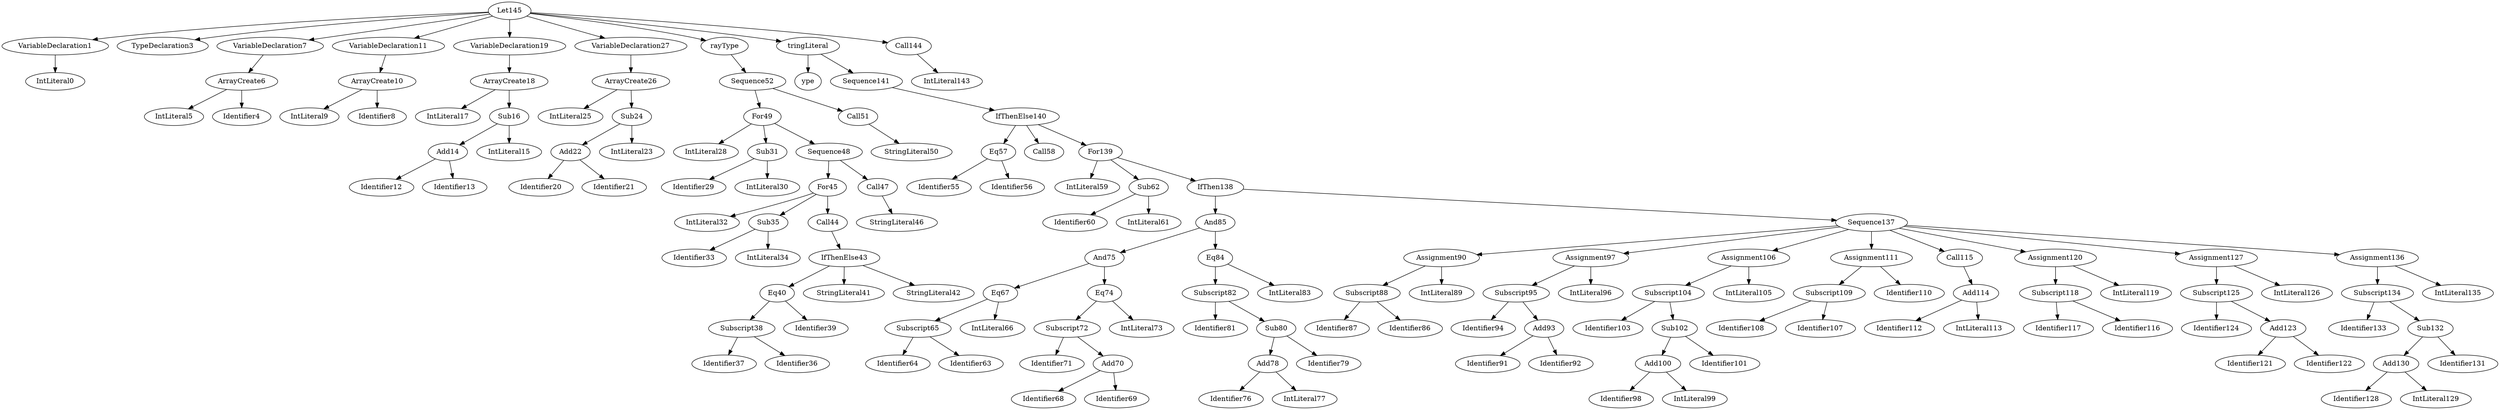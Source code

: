 digraph {
Let145
VariableDeclaration1
IntLiteral0
VariableDeclaration1->IntLiteral0
Let145->VariableDeclaration1
TypeDeclaration3
Let145->TypeDeclaration3
VariableDeclaration7
ArrayCreate6
IntLiteral5
ArrayCreate6->IntLiteral5
Identifier4
ArrayCreate6->Identifier4
VariableDeclaration7->ArrayCreate6
Let145->VariableDeclaration7
VariableDeclaration11
ArrayCreate10
IntLiteral9
ArrayCreate10->IntLiteral9
Identifier8
ArrayCreate10->Identifier8
VariableDeclaration11->ArrayCreate10
Let145->VariableDeclaration11
VariableDeclaration19
ArrayCreate18
IntLiteral17
ArrayCreate18->IntLiteral17
Sub16
Add14
Identifier12
Add14->Identifier12
Identifier13
Add14->Identifier13
Sub16->Add14
IntLiteral15
Sub16->IntLiteral15
ArrayCreate18->Sub16
VariableDeclaration19->ArrayCreate18
Let145->VariableDeclaration19
VariableDeclaration27
ArrayCreate26
IntLiteral25
ArrayCreate26->IntLiteral25
Sub24
Add22
Identifier20
Add22->Identifier20
Identifier21
Add22->Identifier21
Sub24->Add22
IntLiteral23
Sub24->IntLiteral23
ArrayCreate26->Sub24
VariableDeclaration27->ArrayCreate26
Let145->VariableDeclaration27
rayType
Sequence52
For49
IntLiteral28
For49->IntLiteral28
Sub31
Identifier29
Sub31->Identifier29
IntLiteral30
Sub31->IntLiteral30
For49->Sub31
Sequence48
For45
IntLiteral32
For45->IntLiteral32
Sub35
Identifier33
Sub35->Identifier33
IntLiteral34
Sub35->IntLiteral34
For45->Sub35
Call44
IfThenElse43
Eq40
Subscript38
Identifier37
Subscript38->Identifier37
Identifier36
Subscript38->Identifier36
Eq40->Subscript38
Identifier39
Eq40->Identifier39
IfThenElse43->Eq40
StringLiteral41
IfThenElse43->StringLiteral41
StringLiteral42
IfThenElse43->StringLiteral42
Call44->IfThenElse43
For45->Call44
Sequence48->For45
Call47
StringLiteral46
Call47->StringLiteral46
Sequence48->Call47
For49->Sequence48
Sequence52->For49
Call51
StringLiteral50
Call51->StringLiteral50
Sequence52->Call51
rayType->Sequence52
Let145->rayType
tringLiteral
ype
tringLiteral->ype
Sequence141
IfThenElse140
Eq57
Identifier55
Eq57->Identifier55
Identifier56
Eq57->Identifier56
IfThenElse140->Eq57
Call58
IfThenElse140->Call58
For139
IntLiteral59
For139->IntLiteral59
Sub62
Identifier60
Sub62->Identifier60
IntLiteral61
Sub62->IntLiteral61
For139->Sub62
IfThen138
And85
And75
Eq67
Subscript65
Identifier64
Subscript65->Identifier64
Identifier63
Subscript65->Identifier63
Eq67->Subscript65
IntLiteral66
Eq67->IntLiteral66
And75->Eq67
Eq74
Subscript72
Identifier71
Subscript72->Identifier71
Add70
Identifier68
Add70->Identifier68
Identifier69
Add70->Identifier69
Subscript72->Add70
Eq74->Subscript72
IntLiteral73
Eq74->IntLiteral73
And75->Eq74
And85->And75
Eq84
Subscript82
Identifier81
Subscript82->Identifier81
Sub80
Add78
Identifier76
Add78->Identifier76
IntLiteral77
Add78->IntLiteral77
Sub80->Add78
Identifier79
Sub80->Identifier79
Subscript82->Sub80
Eq84->Subscript82
IntLiteral83
Eq84->IntLiteral83
And85->Eq84
IfThen138->And85
Sequence137
Assignment90
Subscript88
Identifier87
Subscript88->Identifier87
Identifier86
Subscript88->Identifier86
Assignment90->Subscript88
IntLiteral89
Assignment90->IntLiteral89
Sequence137->Assignment90
Assignment97
Subscript95
Identifier94
Subscript95->Identifier94
Add93
Identifier91
Add93->Identifier91
Identifier92
Add93->Identifier92
Subscript95->Add93
Assignment97->Subscript95
IntLiteral96
Assignment97->IntLiteral96
Sequence137->Assignment97
Assignment106
Subscript104
Identifier103
Subscript104->Identifier103
Sub102
Add100
Identifier98
Add100->Identifier98
IntLiteral99
Add100->IntLiteral99
Sub102->Add100
Identifier101
Sub102->Identifier101
Subscript104->Sub102
Assignment106->Subscript104
IntLiteral105
Assignment106->IntLiteral105
Sequence137->Assignment106
Assignment111
Subscript109
Identifier108
Subscript109->Identifier108
Identifier107
Subscript109->Identifier107
Assignment111->Subscript109
Identifier110
Assignment111->Identifier110
Sequence137->Assignment111
Call115
Add114
Identifier112
Add114->Identifier112
IntLiteral113
Add114->IntLiteral113
Call115->Add114
Sequence137->Call115
Assignment120
Subscript118
Identifier117
Subscript118->Identifier117
Identifier116
Subscript118->Identifier116
Assignment120->Subscript118
IntLiteral119
Assignment120->IntLiteral119
Sequence137->Assignment120
Assignment127
Subscript125
Identifier124
Subscript125->Identifier124
Add123
Identifier121
Add123->Identifier121
Identifier122
Add123->Identifier122
Subscript125->Add123
Assignment127->Subscript125
IntLiteral126
Assignment127->IntLiteral126
Sequence137->Assignment127
Assignment136
Subscript134
Identifier133
Subscript134->Identifier133
Sub132
Add130
Identifier128
Add130->Identifier128
IntLiteral129
Add130->IntLiteral129
Sub132->Add130
Identifier131
Sub132->Identifier131
Subscript134->Sub132
Assignment136->Subscript134
IntLiteral135
Assignment136->IntLiteral135
Sequence137->Assignment136
IfThen138->Sequence137
For139->IfThen138
IfThenElse140->For139
Sequence141->IfThenElse140
tringLiteral->Sequence141
Let145->tringLiteral
Call144
IntLiteral143
Call144->IntLiteral143
Let145->Call144
}